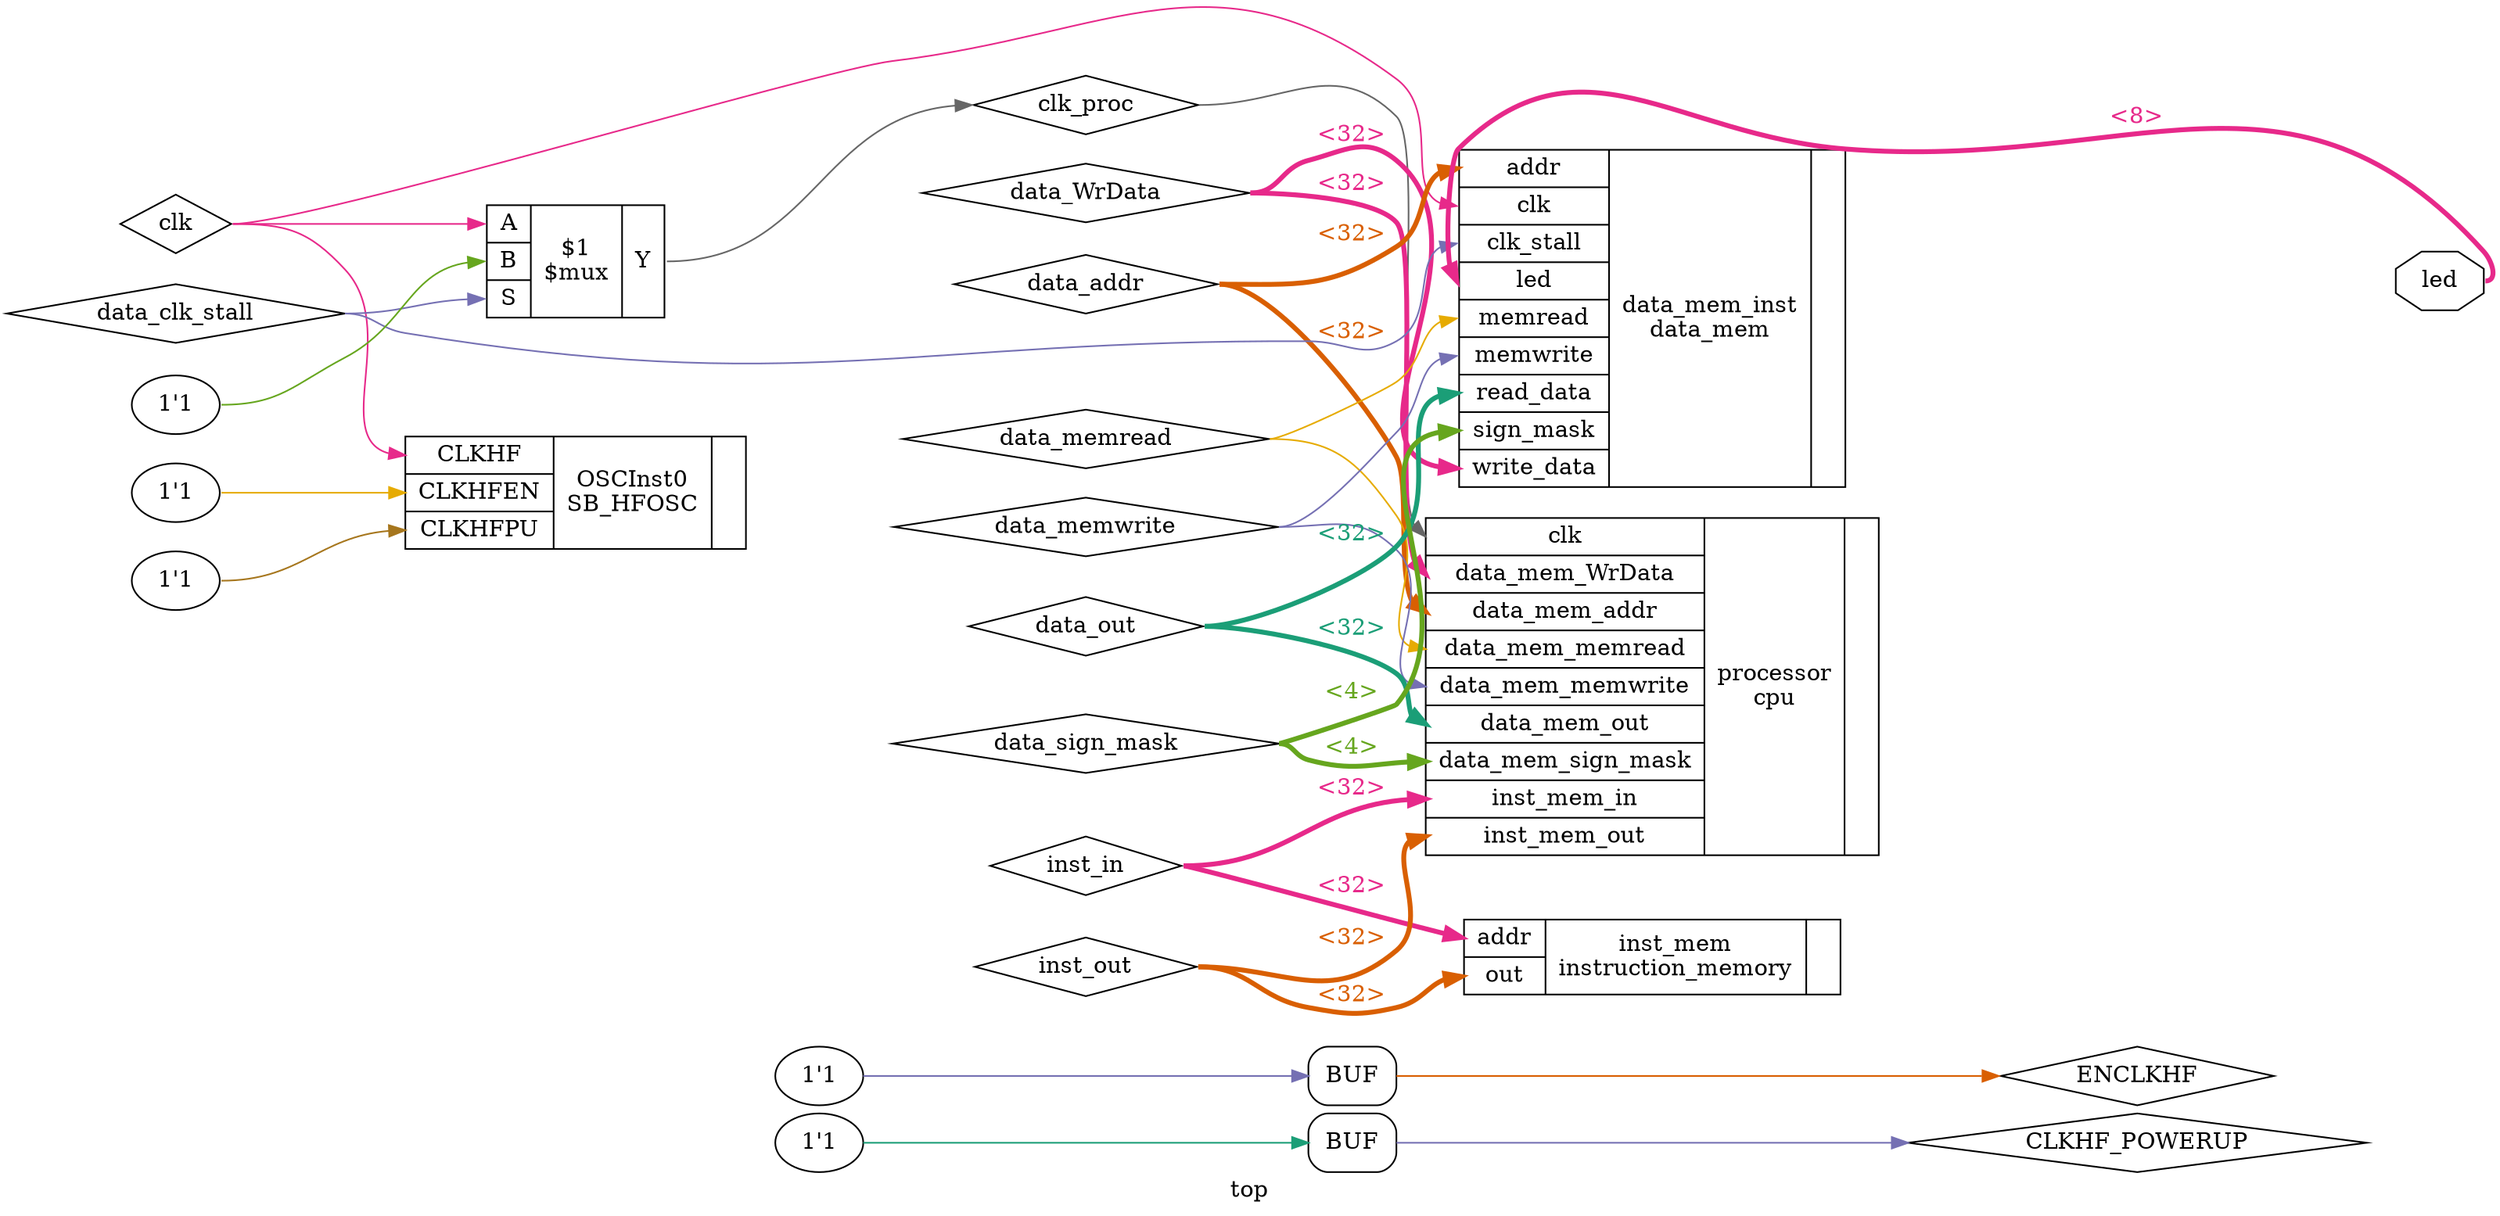 digraph "top" {
label="top";
rankdir="LR";
remincross=true;
n1 [ shape=diamond, label="CLKHF_POWERUP", color="black", fontcolor="black" ];
n2 [ shape=diamond, label="ENCLKHF", color="black", fontcolor="black" ];
n3 [ shape=diamond, label="clk", color="black", fontcolor="black" ];
n4 [ shape=diamond, label="clk_proc", color="black", fontcolor="black" ];
n5 [ shape=diamond, label="data_WrData", color="black", fontcolor="black" ];
n6 [ shape=diamond, label="data_addr", color="black", fontcolor="black" ];
n7 [ shape=diamond, label="data_clk_stall", color="black", fontcolor="black" ];
n8 [ shape=diamond, label="data_memread", color="black", fontcolor="black" ];
n9 [ shape=diamond, label="data_memwrite", color="black", fontcolor="black" ];
n10 [ shape=diamond, label="data_out", color="black", fontcolor="black" ];
n11 [ shape=diamond, label="data_sign_mask", color="black", fontcolor="black" ];
n12 [ shape=diamond, label="inst_in", color="black", fontcolor="black" ];
n13 [ shape=diamond, label="inst_out", color="black", fontcolor="black" ];
n14 [ shape=octagon, label="led", color="black", fontcolor="black" ];
{ rank="source";}
{ rank="sink"; n14;}
v0 [ label="1'1" ];
c19 [ shape=record, label="{{<p15> A|<p16> B|<p17> S}|$1\n$mux|{<p18> Y}}" ];
v1 [ label="1'1" ];
v2 [ label="1'1" ];
c23 [ shape=record, label="{{<p20> CLKHF|<p21> CLKHFEN|<p22> CLKHFPU}|OSCInst0\nSB_HFOSC|{}}" ];
c31 [ shape=record, label="{{<p24> addr|<p3> clk|<p25> clk_stall|<p14> led|<p26> memread|<p27> memwrite|<p28> read_data|<p29> sign_mask|<p30> write_data}|data_mem_inst\ndata_mem|{}}" ];
c33 [ shape=record, label="{{<p24> addr|<p32> out}|inst_mem\ninstruction_memory|{}}" ];
c42 [ shape=record, label="{{<p3> clk|<p34> data_mem_WrData|<p35> data_mem_addr|<p36> data_mem_memread|<p37> data_mem_memwrite|<p38> data_mem_out|<p39> data_mem_sign_mask|<p40> inst_mem_in|<p41> inst_mem_out}|processor\ncpu|{}}" ];
v3 [ label="1'1" ];
x4 [shape=box, style=rounded, label="BUF"];
v5 [ label="1'1" ];
x6 [shape=box, style=rounded, label="BUF"];
x4:e:e -> n1:w [colorscheme="dark28", color="3", fontcolor="3", label=""];
n10:e -> c31:p28:w [colorscheme="dark28", color="1", fontcolor="1", style="setlinewidth(3)", label="<32>"];
n10:e -> c42:p38:w [colorscheme="dark28", color="1", fontcolor="1", style="setlinewidth(3)", label="<32>"];
n11:e -> c31:p29:w [colorscheme="dark28", color="5", fontcolor="5", style="setlinewidth(3)", label="<4>"];
n11:e -> c42:p39:w [colorscheme="dark28", color="5", fontcolor="5", style="setlinewidth(3)", label="<4>"];
n12:e -> c33:p24:w [colorscheme="dark28", color="4", fontcolor="4", style="setlinewidth(3)", label="<32>"];
n12:e -> c42:p40:w [colorscheme="dark28", color="4", fontcolor="4", style="setlinewidth(3)", label="<32>"];
n13:e -> c33:p32:w [colorscheme="dark28", color="2", fontcolor="2", style="setlinewidth(3)", label="<32>"];
n13:e -> c42:p41:w [colorscheme="dark28", color="2", fontcolor="2", style="setlinewidth(3)", label="<32>"];
n14:e -> c31:p14:w [colorscheme="dark28", color="4", fontcolor="4", style="setlinewidth(3)", label="<8>"];
x6:e:e -> n2:w [colorscheme="dark28", color="2", fontcolor="2", label=""];
n3:e -> c19:p15:w [colorscheme="dark28", color="4", fontcolor="4", label=""];
n3:e -> c23:p20:w [colorscheme="dark28", color="4", fontcolor="4", label=""];
n3:e -> c31:p3:w [colorscheme="dark28", color="4", fontcolor="4", label=""];
c19:p18:e -> n4:w [colorscheme="dark28", color="8", fontcolor="8", label=""];
n4:e -> c42:p3:w [colorscheme="dark28", color="8", fontcolor="8", label=""];
n5:e -> c31:p30:w [colorscheme="dark28", color="4", fontcolor="4", style="setlinewidth(3)", label="<32>"];
n5:e -> c42:p34:w [colorscheme="dark28", color="4", fontcolor="4", style="setlinewidth(3)", label="<32>"];
n6:e -> c31:p24:w [colorscheme="dark28", color="2", fontcolor="2", style="setlinewidth(3)", label="<32>"];
n6:e -> c42:p35:w [colorscheme="dark28", color="2", fontcolor="2", style="setlinewidth(3)", label="<32>"];
n7:e -> c19:p17:w [colorscheme="dark28", color="3", fontcolor="3", label=""];
n7:e -> c31:p25:w [colorscheme="dark28", color="3", fontcolor="3", label=""];
n8:e -> c31:p26:w [colorscheme="dark28", color="6", fontcolor="6", label=""];
n8:e -> c42:p36:w [colorscheme="dark28", color="6", fontcolor="6", label=""];
n9:e -> c31:p27:w [colorscheme="dark28", color="3", fontcolor="3", label=""];
n9:e -> c42:p37:w [colorscheme="dark28", color="3", fontcolor="3", label=""];
v0:e -> c19:p16:w [colorscheme="dark28", color="5", fontcolor="5", label=""];
v1:e -> c23:p21:w [colorscheme="dark28", color="6", fontcolor="6", label=""];
v2:e -> c23:p22:w [colorscheme="dark28", color="7", fontcolor="7", label=""];
v3:e -> x4:w:w [colorscheme="dark28", color="1", fontcolor="1", label=""];
v5:e -> x6:w:w [colorscheme="dark28", color="3", fontcolor="3", label=""];
}
